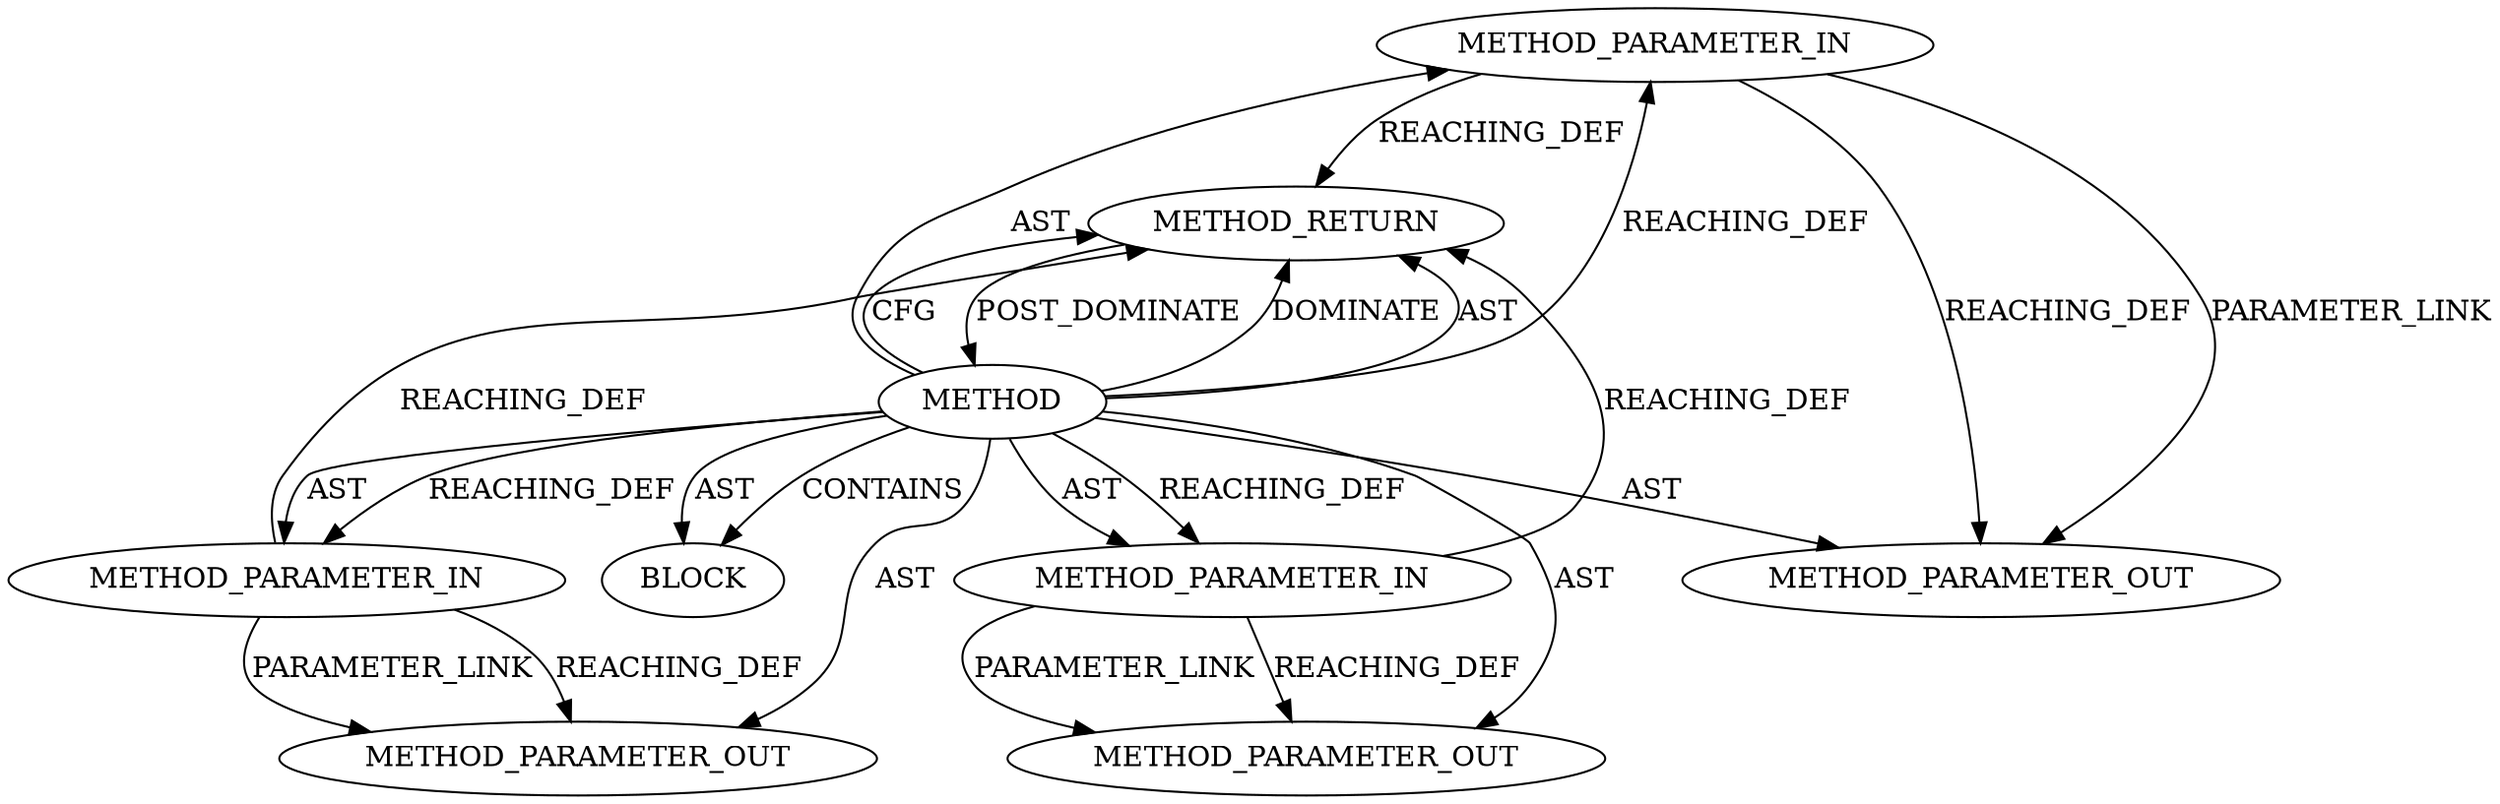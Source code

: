 digraph {
  524 [label=METHOD_PARAMETER_IN ORDER=2 CODE="u32 rcd_len" IS_VARIADIC=false COLUMN_NUMBER=47 LINE_NUMBER=255 TYPE_FULL_NAME="u32" EVALUATION_STRATEGY="BY_VALUE" INDEX=2 NAME="rcd_len"]
  525 [label=METHOD_PARAMETER_IN ORDER=3 CODE="u32 seq" IS_VARIADIC=false COLUMN_NUMBER=60 LINE_NUMBER=255 TYPE_FULL_NAME="u32" EVALUATION_STRATEGY="BY_VALUE" INDEX=3 NAME="seq"]
  527 [label=METHOD_RETURN ORDER=5 CODE="RET" COLUMN_NUMBER=1 LINE_NUMBER=254 TYPE_FULL_NAME="void" EVALUATION_STRATEGY="BY_VALUE"]
  523 [label=METHOD_PARAMETER_IN ORDER=1 CODE="struct sock *sk" IS_VARIADIC=false COLUMN_NUMBER=30 LINE_NUMBER=255 TYPE_FULL_NAME="sock*" EVALUATION_STRATEGY="BY_VALUE" INDEX=1 NAME="sk"]
  526 [label=BLOCK ORDER=4 ARGUMENT_INDEX=-1 CODE="<empty>" COLUMN_NUMBER=69 LINE_NUMBER=255 TYPE_FULL_NAME="void"]
  21245 [label=METHOD_PARAMETER_OUT ORDER=3 CODE="u32 seq" IS_VARIADIC=false COLUMN_NUMBER=60 LINE_NUMBER=255 TYPE_FULL_NAME="u32" EVALUATION_STRATEGY="BY_VALUE" INDEX=3 NAME="seq"]
  522 [label=METHOD COLUMN_NUMBER=1 LINE_NUMBER=254 COLUMN_NUMBER_END=70 IS_EXTERNAL=false SIGNATURE="void tls_device_rx_resync_new_rec (sock*,u32,u32)" NAME="tls_device_rx_resync_new_rec" AST_PARENT_TYPE="TYPE_DECL" AST_PARENT_FULL_NAME="tls.h:<global>" ORDER=69 CODE="static inline void
tls_device_rx_resync_new_rec(struct sock *sk, u32 rcd_len, u32 seq) {}" FULL_NAME="tls_device_rx_resync_new_rec" LINE_NUMBER_END=255 FILENAME="tls.h"]
  21243 [label=METHOD_PARAMETER_OUT ORDER=1 CODE="struct sock *sk" IS_VARIADIC=false COLUMN_NUMBER=30 LINE_NUMBER=255 TYPE_FULL_NAME="sock*" EVALUATION_STRATEGY="BY_VALUE" INDEX=1 NAME="sk"]
  21244 [label=METHOD_PARAMETER_OUT ORDER=2 CODE="u32 rcd_len" IS_VARIADIC=false COLUMN_NUMBER=47 LINE_NUMBER=255 TYPE_FULL_NAME="u32" EVALUATION_STRATEGY="BY_VALUE" INDEX=2 NAME="rcd_len"]
  523 -> 21243 [label=PARAMETER_LINK ]
  522 -> 527 [label=DOMINATE ]
  522 -> 526 [label=CONTAINS ]
  525 -> 21245 [label=REACHING_DEF VARIABLE="seq"]
  522 -> 523 [label=REACHING_DEF VARIABLE=""]
  525 -> 527 [label=REACHING_DEF VARIABLE="seq"]
  522 -> 21243 [label=AST ]
  523 -> 21243 [label=REACHING_DEF VARIABLE="sk"]
  522 -> 523 [label=AST ]
  522 -> 524 [label=AST ]
  522 -> 21245 [label=AST ]
  522 -> 527 [label=AST ]
  525 -> 21245 [label=PARAMETER_LINK ]
  522 -> 527 [label=CFG ]
  522 -> 524 [label=REACHING_DEF VARIABLE=""]
  524 -> 21244 [label=REACHING_DEF VARIABLE="rcd_len"]
  522 -> 525 [label=AST ]
  522 -> 21244 [label=AST ]
  527 -> 522 [label=POST_DOMINATE ]
  523 -> 527 [label=REACHING_DEF VARIABLE="sk"]
  524 -> 21244 [label=PARAMETER_LINK ]
  522 -> 526 [label=AST ]
  522 -> 525 [label=REACHING_DEF VARIABLE=""]
  524 -> 527 [label=REACHING_DEF VARIABLE="rcd_len"]
}
